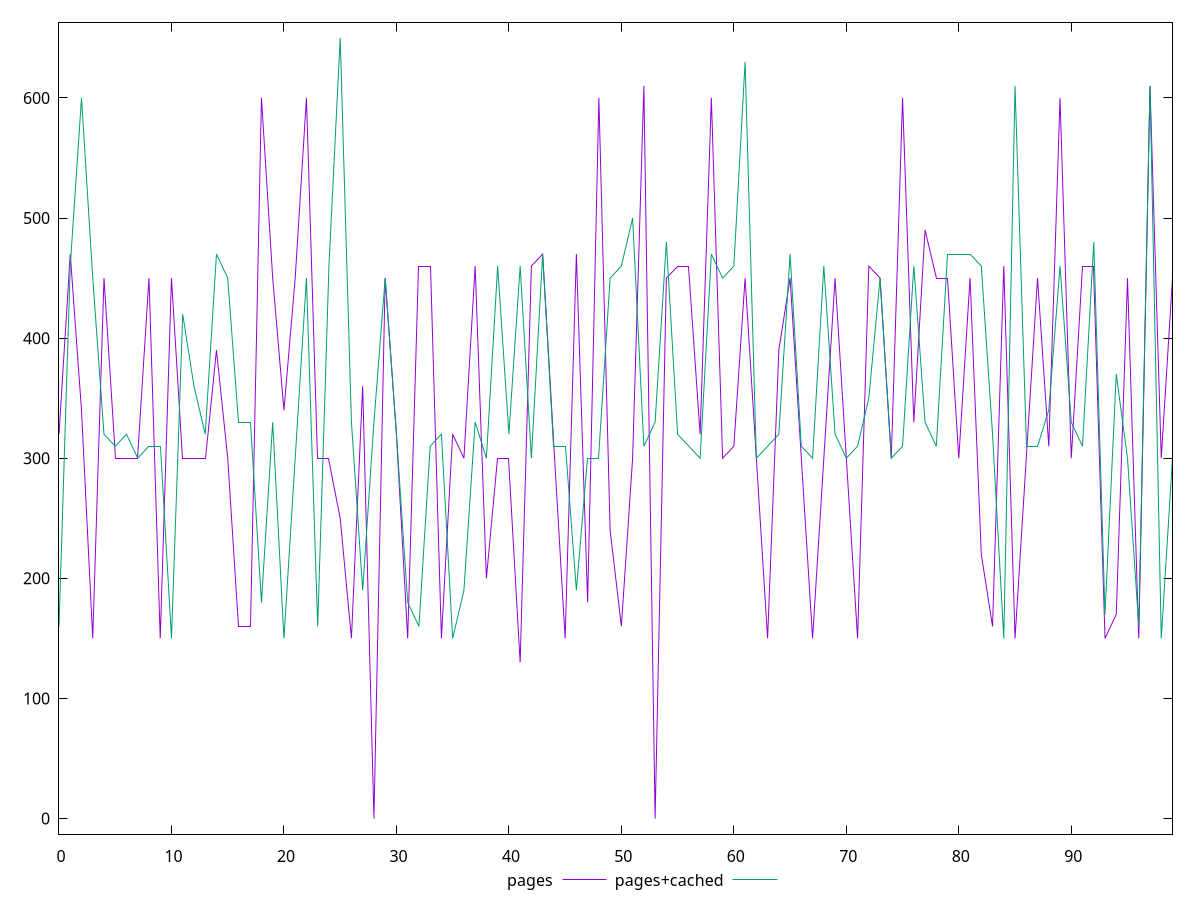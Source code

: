 reset

$pages <<EOF
0 320
1 470
2 340
3 150
4 450
5 300
6 300
7 300
8 450
9 150
10 450
11 300
12 300
13 300
14 390
15 300
16 160
17 160
18 600
19 450
20 340
21 450
22 600
23 300
24 300
25 250
26 150
27 360
28 0
29 450
30 320
31 150
32 460
33 460
34 150
35 320
36 300
37 460
38 200
39 300
40 300
41 130
42 460
43 470
44 310
45 150
46 470
47 180
48 600
49 240
50 160
51 300
52 610
53 0
54 450
55 460
56 460
57 320
58 600
59 300
60 310
61 450
62 300
63 150
64 390
65 450
66 300
67 150
68 300
69 450
70 300
71 150
72 460
73 450
74 300
75 600
76 330
77 490
78 450
79 450
80 300
81 450
82 220
83 160
84 460
85 150
86 300
87 450
88 310
89 600
90 300
91 460
92 460
93 150
94 170
95 450
96 150
97 610
98 300
99 450
EOF

$pagesCached <<EOF
0 160
1 460
2 600
3 450
4 320
5 310
6 320
7 300
8 310
9 310
10 150
11 420
12 360
13 320
14 470
15 450
16 330
17 330
18 180
19 330
20 150
21 300
22 450
23 160
24 460
25 650
26 330
27 190
28 330
29 450
30 320
31 180
32 160
33 310
34 320
35 150
36 190
37 330
38 300
39 460
40 320
41 460
42 300
43 470
44 310
45 310
46 190
47 300
48 300
49 450
50 460
51 500
52 310
53 330
54 480
55 320
56 310
57 300
58 470
59 450
60 460
61 630
62 300
63 310
64 320
65 470
66 310
67 300
68 460
69 320
70 300
71 310
72 350
73 450
74 300
75 310
76 460
77 330
78 310
79 470
80 470
81 470
82 460
83 320
84 150
85 610
86 310
87 310
88 340
89 460
90 330
91 310
92 480
93 170
94 370
95 300
96 160
97 610
98 150
99 300
EOF

set key outside below
set xrange [0:99]
set yrange [-13:663]
set trange [-13:663]
set terminal svg size 640, 520 enhanced background rgb 'white'
set output "report_00015_2021-02-09T16-11-33.973Z/uses-webp-images/comparison/line/0_vs_1.svg"

plot $pages title "pages" with line, \
     $pagesCached title "pages+cached" with line

reset
